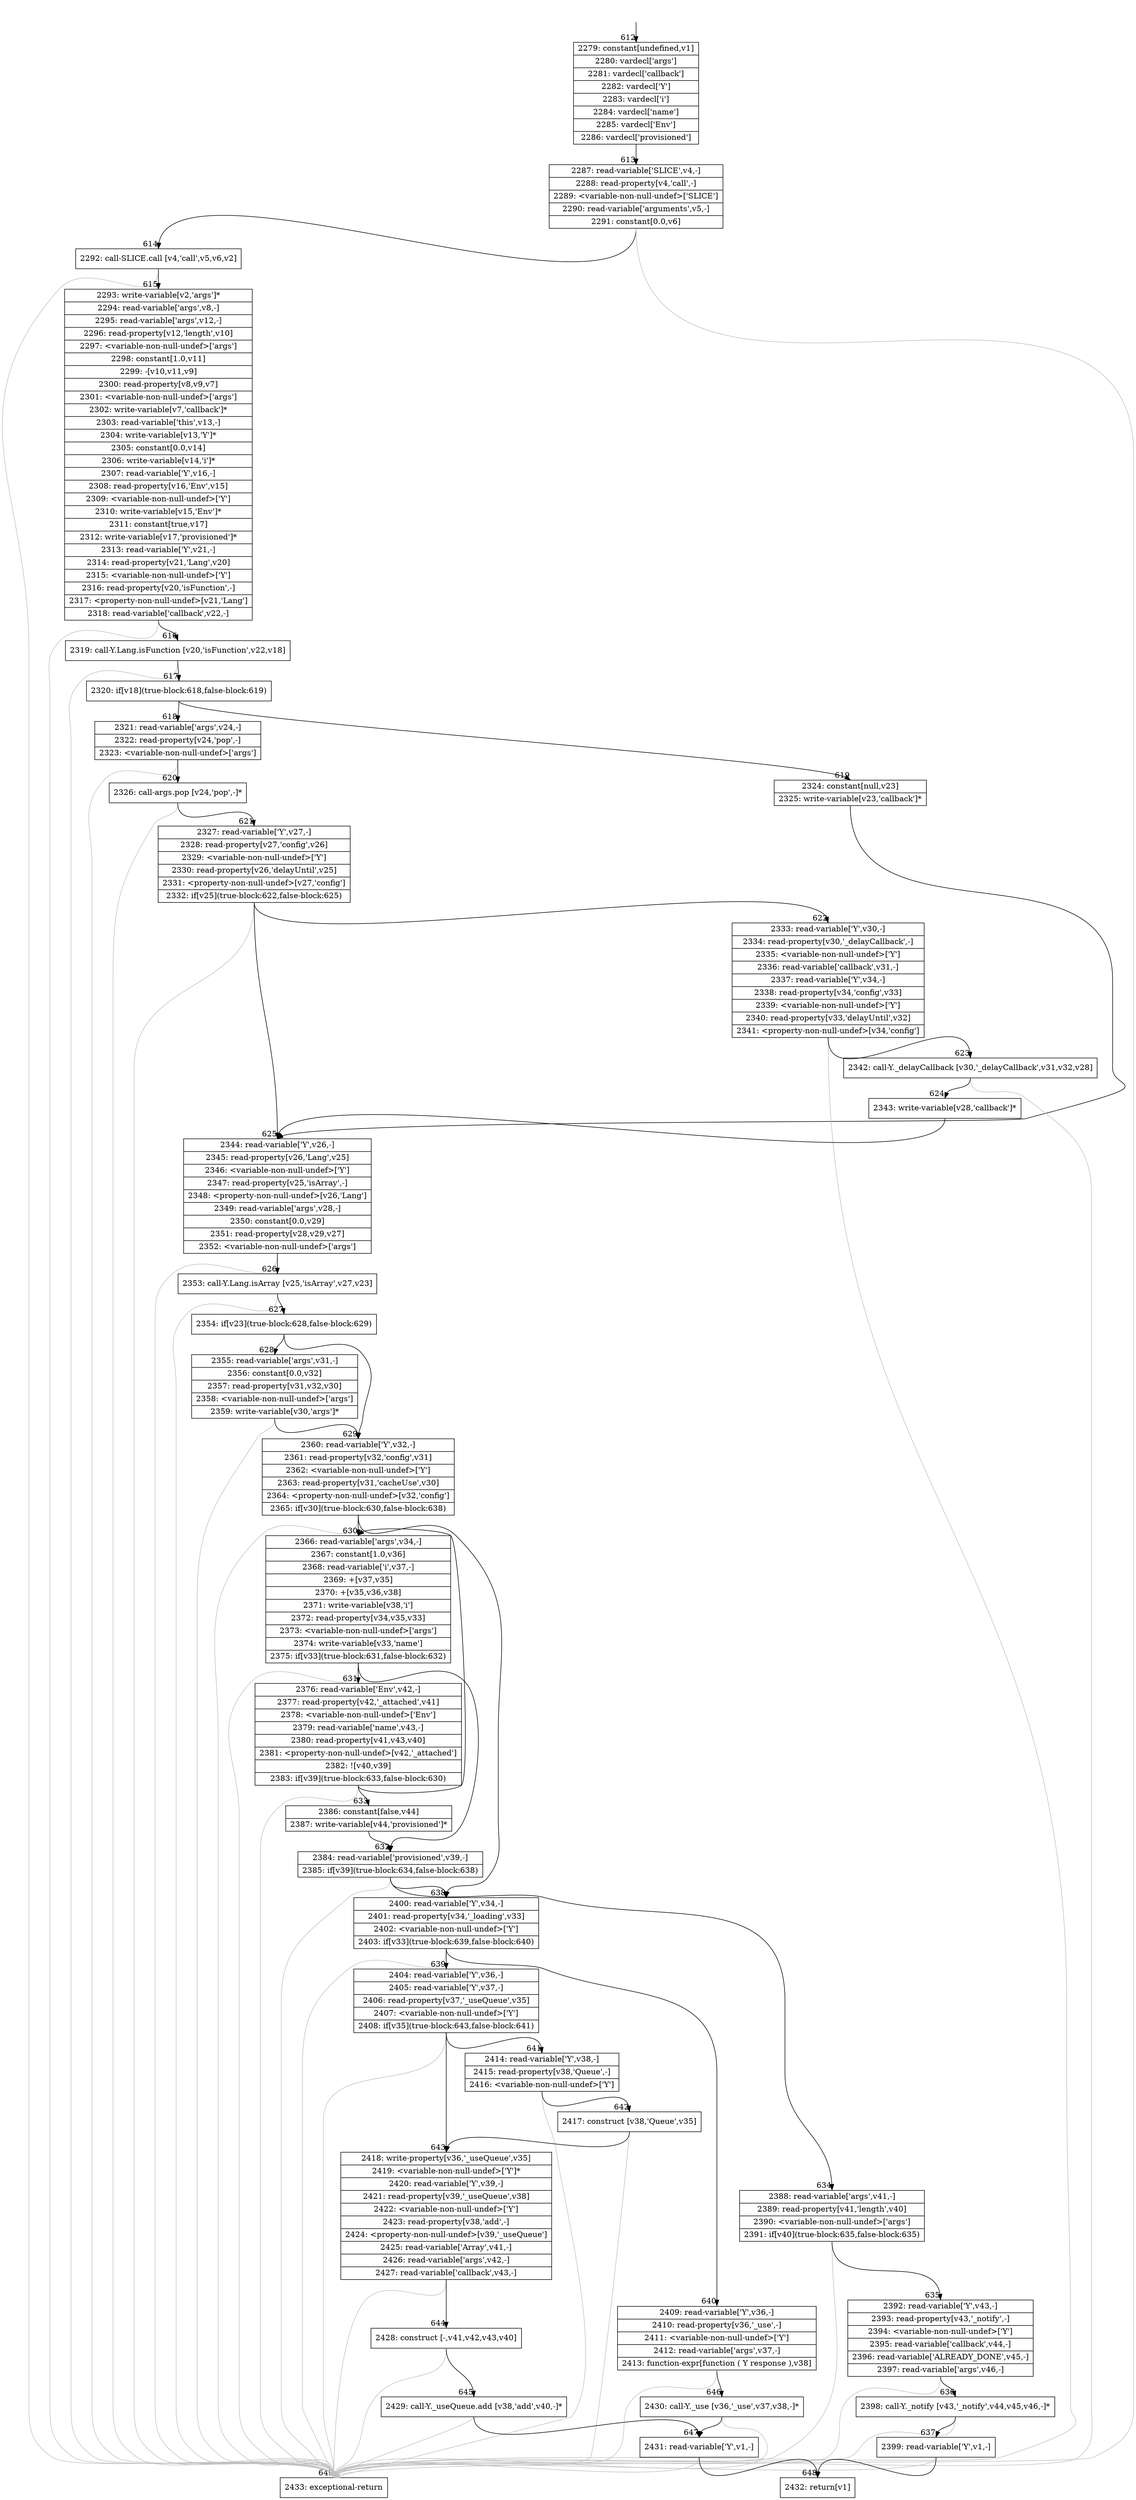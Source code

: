 digraph {
rankdir="TD"
BB_entry25[shape=none,label=""];
BB_entry25 -> BB612 [tailport=s, headport=n, headlabel="    612"]
BB612 [shape=record label="{2279: constant[undefined,v1]|2280: vardecl['args']|2281: vardecl['callback']|2282: vardecl['Y']|2283: vardecl['i']|2284: vardecl['name']|2285: vardecl['Env']|2286: vardecl['provisioned']}" ] 
BB612 -> BB613 [tailport=s, headport=n, headlabel="      613"]
BB613 [shape=record label="{2287: read-variable['SLICE',v4,-]|2288: read-property[v4,'call',-]|2289: \<variable-non-null-undef\>['SLICE']|2290: read-variable['arguments',v5,-]|2291: constant[0.0,v6]}" ] 
BB613 -> BB614 [tailport=s, headport=n, headlabel="      614"]
BB613 -> BB649 [tailport=s, headport=n, color=gray, headlabel="      649"]
BB614 [shape=record label="{2292: call-SLICE.call [v4,'call',v5,v6,v2]}" ] 
BB614 -> BB615 [tailport=s, headport=n, headlabel="      615"]
BB614 -> BB649 [tailport=s, headport=n, color=gray]
BB615 [shape=record label="{2293: write-variable[v2,'args']*|2294: read-variable['args',v8,-]|2295: read-variable['args',v12,-]|2296: read-property[v12,'length',v10]|2297: \<variable-non-null-undef\>['args']|2298: constant[1.0,v11]|2299: -[v10,v11,v9]|2300: read-property[v8,v9,v7]|2301: \<variable-non-null-undef\>['args']|2302: write-variable[v7,'callback']*|2303: read-variable['this',v13,-]|2304: write-variable[v13,'Y']*|2305: constant[0.0,v14]|2306: write-variable[v14,'i']*|2307: read-variable['Y',v16,-]|2308: read-property[v16,'Env',v15]|2309: \<variable-non-null-undef\>['Y']|2310: write-variable[v15,'Env']*|2311: constant[true,v17]|2312: write-variable[v17,'provisioned']*|2313: read-variable['Y',v21,-]|2314: read-property[v21,'Lang',v20]|2315: \<variable-non-null-undef\>['Y']|2316: read-property[v20,'isFunction',-]|2317: \<property-non-null-undef\>[v21,'Lang']|2318: read-variable['callback',v22,-]}" ] 
BB615 -> BB616 [tailport=s, headport=n, headlabel="      616"]
BB615 -> BB649 [tailport=s, headport=n, color=gray]
BB616 [shape=record label="{2319: call-Y.Lang.isFunction [v20,'isFunction',v22,v18]}" ] 
BB616 -> BB617 [tailport=s, headport=n, headlabel="      617"]
BB616 -> BB649 [tailport=s, headport=n, color=gray]
BB617 [shape=record label="{2320: if[v18](true-block:618,false-block:619)}" ] 
BB617 -> BB618 [tailport=s, headport=n, headlabel="      618"]
BB617 -> BB619 [tailport=s, headport=n, headlabel="      619"]
BB618 [shape=record label="{2321: read-variable['args',v24,-]|2322: read-property[v24,'pop',-]|2323: \<variable-non-null-undef\>['args']}" ] 
BB618 -> BB620 [tailport=s, headport=n, headlabel="      620"]
BB618 -> BB649 [tailport=s, headport=n, color=gray]
BB619 [shape=record label="{2324: constant[null,v23]|2325: write-variable[v23,'callback']*}" ] 
BB619 -> BB625 [tailport=s, headport=n, headlabel="      625"]
BB620 [shape=record label="{2326: call-args.pop [v24,'pop',-]*}" ] 
BB620 -> BB621 [tailport=s, headport=n, headlabel="      621"]
BB620 -> BB649 [tailport=s, headport=n, color=gray]
BB621 [shape=record label="{2327: read-variable['Y',v27,-]|2328: read-property[v27,'config',v26]|2329: \<variable-non-null-undef\>['Y']|2330: read-property[v26,'delayUntil',v25]|2331: \<property-non-null-undef\>[v27,'config']|2332: if[v25](true-block:622,false-block:625)}" ] 
BB621 -> BB622 [tailport=s, headport=n, headlabel="      622"]
BB621 -> BB625 [tailport=s, headport=n]
BB621 -> BB649 [tailport=s, headport=n, color=gray]
BB622 [shape=record label="{2333: read-variable['Y',v30,-]|2334: read-property[v30,'_delayCallback',-]|2335: \<variable-non-null-undef\>['Y']|2336: read-variable['callback',v31,-]|2337: read-variable['Y',v34,-]|2338: read-property[v34,'config',v33]|2339: \<variable-non-null-undef\>['Y']|2340: read-property[v33,'delayUntil',v32]|2341: \<property-non-null-undef\>[v34,'config']}" ] 
BB622 -> BB623 [tailport=s, headport=n, headlabel="      623"]
BB622 -> BB649 [tailport=s, headport=n, color=gray]
BB623 [shape=record label="{2342: call-Y._delayCallback [v30,'_delayCallback',v31,v32,v28]}" ] 
BB623 -> BB624 [tailport=s, headport=n, headlabel="      624"]
BB623 -> BB649 [tailport=s, headport=n, color=gray]
BB624 [shape=record label="{2343: write-variable[v28,'callback']*}" ] 
BB624 -> BB625 [tailport=s, headport=n]
BB625 [shape=record label="{2344: read-variable['Y',v26,-]|2345: read-property[v26,'Lang',v25]|2346: \<variable-non-null-undef\>['Y']|2347: read-property[v25,'isArray',-]|2348: \<property-non-null-undef\>[v26,'Lang']|2349: read-variable['args',v28,-]|2350: constant[0.0,v29]|2351: read-property[v28,v29,v27]|2352: \<variable-non-null-undef\>['args']}" ] 
BB625 -> BB626 [tailport=s, headport=n, headlabel="      626"]
BB625 -> BB649 [tailport=s, headport=n, color=gray]
BB626 [shape=record label="{2353: call-Y.Lang.isArray [v25,'isArray',v27,v23]}" ] 
BB626 -> BB627 [tailport=s, headport=n, headlabel="      627"]
BB626 -> BB649 [tailport=s, headport=n, color=gray]
BB627 [shape=record label="{2354: if[v23](true-block:628,false-block:629)}" ] 
BB627 -> BB628 [tailport=s, headport=n, headlabel="      628"]
BB627 -> BB629 [tailport=s, headport=n, headlabel="      629"]
BB628 [shape=record label="{2355: read-variable['args',v31,-]|2356: constant[0.0,v32]|2357: read-property[v31,v32,v30]|2358: \<variable-non-null-undef\>['args']|2359: write-variable[v30,'args']*}" ] 
BB628 -> BB629 [tailport=s, headport=n]
BB628 -> BB649 [tailport=s, headport=n, color=gray]
BB629 [shape=record label="{2360: read-variable['Y',v32,-]|2361: read-property[v32,'config',v31]|2362: \<variable-non-null-undef\>['Y']|2363: read-property[v31,'cacheUse',v30]|2364: \<property-non-null-undef\>[v32,'config']|2365: if[v30](true-block:630,false-block:638)}" ] 
BB629 -> BB630 [tailport=s, headport=n, headlabel="      630"]
BB629 -> BB638 [tailport=s, headport=n, headlabel="      638"]
BB629 -> BB649 [tailport=s, headport=n, color=gray]
BB630 [shape=record label="{2366: read-variable['args',v34,-]|2367: constant[1.0,v36]|2368: read-variable['i',v37,-]|2369: +[v37,v35]|2370: +[v35,v36,v38]|2371: write-variable[v38,'i']|2372: read-property[v34,v35,v33]|2373: \<variable-non-null-undef\>['args']|2374: write-variable[v33,'name']|2375: if[v33](true-block:631,false-block:632)}" ] 
BB630 -> BB631 [tailport=s, headport=n, headlabel="      631"]
BB630 -> BB632 [tailport=s, headport=n, headlabel="      632"]
BB630 -> BB649 [tailport=s, headport=n, color=gray]
BB631 [shape=record label="{2376: read-variable['Env',v42,-]|2377: read-property[v42,'_attached',v41]|2378: \<variable-non-null-undef\>['Env']|2379: read-variable['name',v43,-]|2380: read-property[v41,v43,v40]|2381: \<property-non-null-undef\>[v42,'_attached']|2382: ![v40,v39]|2383: if[v39](true-block:633,false-block:630)}" ] 
BB631 -> BB633 [tailport=s, headport=n, headlabel="      633"]
BB631 -> BB630 [tailport=s, headport=n]
BB631 -> BB649 [tailport=s, headport=n, color=gray]
BB632 [shape=record label="{2384: read-variable['provisioned',v39,-]|2385: if[v39](true-block:634,false-block:638)}" ] 
BB632 -> BB634 [tailport=s, headport=n, headlabel="      634"]
BB632 -> BB638 [tailport=s, headport=n]
BB632 -> BB649 [tailport=s, headport=n, color=gray]
BB633 [shape=record label="{2386: constant[false,v44]|2387: write-variable[v44,'provisioned']*}" ] 
BB633 -> BB632 [tailport=s, headport=n]
BB634 [shape=record label="{2388: read-variable['args',v41,-]|2389: read-property[v41,'length',v40]|2390: \<variable-non-null-undef\>['args']|2391: if[v40](true-block:635,false-block:635)}" ] 
BB634 -> BB635 [tailport=s, headport=n, headlabel="      635"]
BB634 -> BB649 [tailport=s, headport=n, color=gray]
BB635 [shape=record label="{2392: read-variable['Y',v43,-]|2393: read-property[v43,'_notify',-]|2394: \<variable-non-null-undef\>['Y']|2395: read-variable['callback',v44,-]|2396: read-variable['ALREADY_DONE',v45,-]|2397: read-variable['args',v46,-]}" ] 
BB635 -> BB636 [tailport=s, headport=n, headlabel="      636"]
BB635 -> BB649 [tailport=s, headport=n, color=gray]
BB636 [shape=record label="{2398: call-Y._notify [v43,'_notify',v44,v45,v46,-]*}" ] 
BB636 -> BB637 [tailport=s, headport=n, headlabel="      637"]
BB636 -> BB649 [tailport=s, headport=n, color=gray]
BB637 [shape=record label="{2399: read-variable['Y',v1,-]}" ] 
BB637 -> BB648 [tailport=s, headport=n, headlabel="      648"]
BB637 -> BB649 [tailport=s, headport=n, color=gray]
BB638 [shape=record label="{2400: read-variable['Y',v34,-]|2401: read-property[v34,'_loading',v33]|2402: \<variable-non-null-undef\>['Y']|2403: if[v33](true-block:639,false-block:640)}" ] 
BB638 -> BB639 [tailport=s, headport=n, headlabel="      639"]
BB638 -> BB640 [tailport=s, headport=n, headlabel="      640"]
BB638 -> BB649 [tailport=s, headport=n, color=gray]
BB639 [shape=record label="{2404: read-variable['Y',v36,-]|2405: read-variable['Y',v37,-]|2406: read-property[v37,'_useQueue',v35]|2407: \<variable-non-null-undef\>['Y']|2408: if[v35](true-block:643,false-block:641)}" ] 
BB639 -> BB643 [tailport=s, headport=n, headlabel="      643"]
BB639 -> BB641 [tailport=s, headport=n, headlabel="      641"]
BB639 -> BB649 [tailport=s, headport=n, color=gray]
BB640 [shape=record label="{2409: read-variable['Y',v36,-]|2410: read-property[v36,'_use',-]|2411: \<variable-non-null-undef\>['Y']|2412: read-variable['args',v37,-]|2413: function-expr[function ( Y response ),v38]}" ] 
BB640 -> BB646 [tailport=s, headport=n, headlabel="      646"]
BB640 -> BB649 [tailport=s, headport=n, color=gray]
BB641 [shape=record label="{2414: read-variable['Y',v38,-]|2415: read-property[v38,'Queue',-]|2416: \<variable-non-null-undef\>['Y']}" ] 
BB641 -> BB642 [tailport=s, headport=n, headlabel="      642"]
BB641 -> BB649 [tailport=s, headport=n, color=gray]
BB642 [shape=record label="{2417: construct [v38,'Queue',v35]}" ] 
BB642 -> BB643 [tailport=s, headport=n]
BB642 -> BB649 [tailport=s, headport=n, color=gray]
BB643 [shape=record label="{2418: write-property[v36,'_useQueue',v35]|2419: \<variable-non-null-undef\>['Y']*|2420: read-variable['Y',v39,-]|2421: read-property[v39,'_useQueue',v38]|2422: \<variable-non-null-undef\>['Y']|2423: read-property[v38,'add',-]|2424: \<property-non-null-undef\>[v39,'_useQueue']|2425: read-variable['Array',v41,-]|2426: read-variable['args',v42,-]|2427: read-variable['callback',v43,-]}" ] 
BB643 -> BB644 [tailport=s, headport=n, headlabel="      644"]
BB643 -> BB649 [tailport=s, headport=n, color=gray]
BB644 [shape=record label="{2428: construct [-,v41,v42,v43,v40]}" ] 
BB644 -> BB645 [tailport=s, headport=n, headlabel="      645"]
BB644 -> BB649 [tailport=s, headport=n, color=gray]
BB645 [shape=record label="{2429: call-Y._useQueue.add [v38,'add',v40,-]*}" ] 
BB645 -> BB647 [tailport=s, headport=n, headlabel="      647"]
BB645 -> BB649 [tailport=s, headport=n, color=gray]
BB646 [shape=record label="{2430: call-Y._use [v36,'_use',v37,v38,-]*}" ] 
BB646 -> BB647 [tailport=s, headport=n]
BB646 -> BB649 [tailport=s, headport=n, color=gray]
BB647 [shape=record label="{2431: read-variable['Y',v1,-]}" ] 
BB647 -> BB648 [tailport=s, headport=n]
BB647 -> BB649 [tailport=s, headport=n, color=gray]
BB648 [shape=record label="{2432: return[v1]}" ] 
BB649 [shape=record label="{2433: exceptional-return}" ] 
//#$~ 941
}
